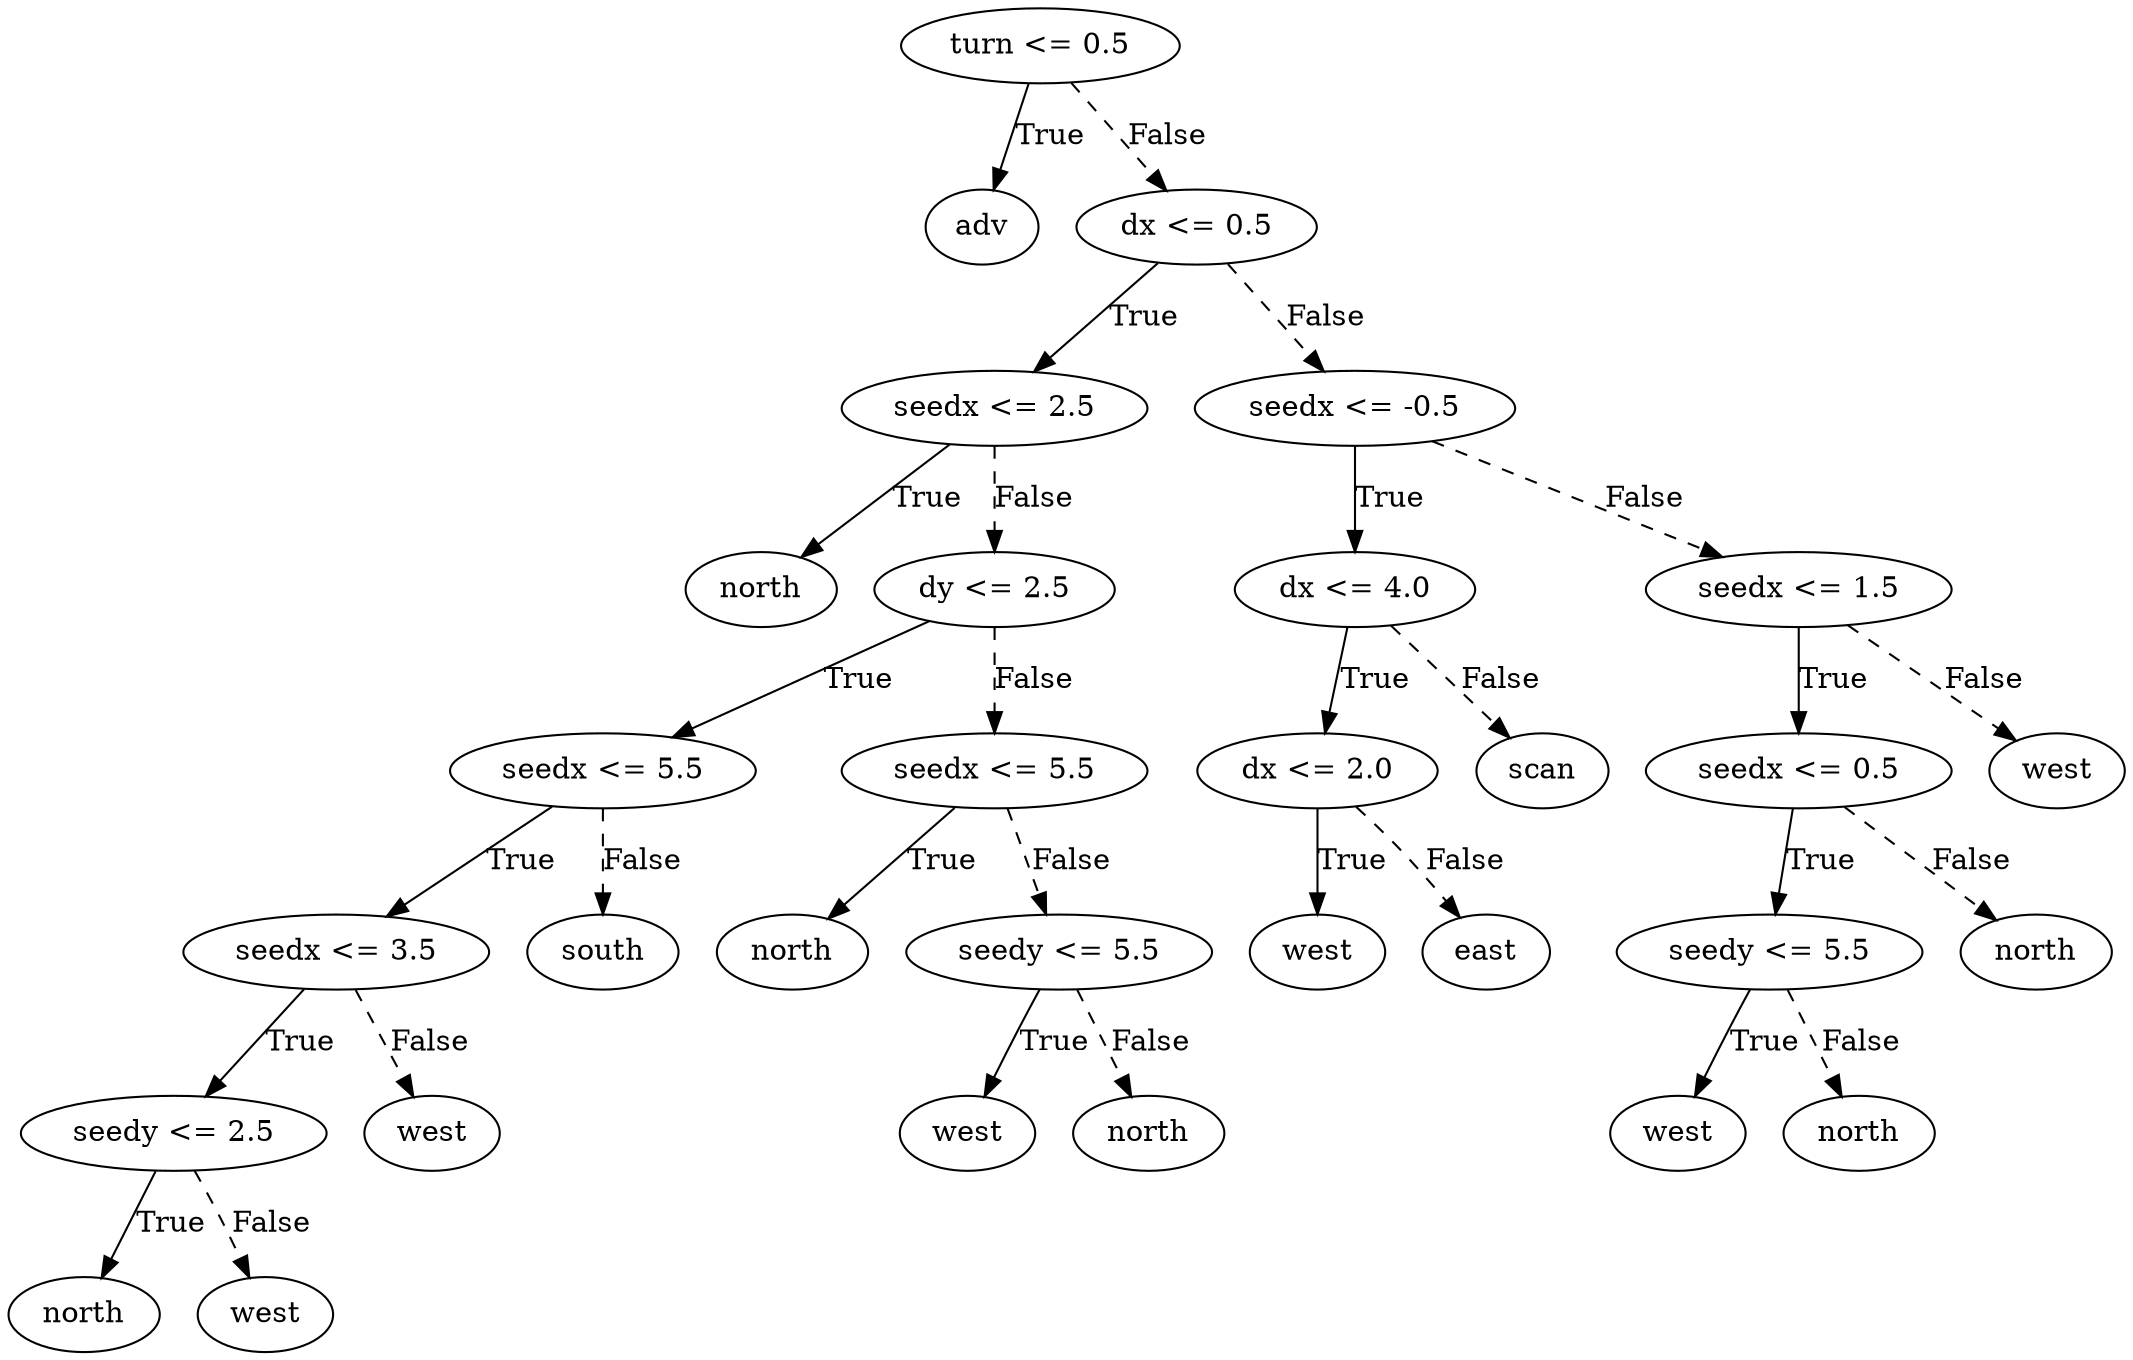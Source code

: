 digraph {
0 [label="turn <= 0.5"];
1 [label="adv"];
0 -> 1 [label="True"];
2 [label="dx <= 0.5"];
3 [label="seedx <= 2.5"];
4 [label="north"];
3 -> 4 [label="True"];
5 [label="dy <= 2.5"];
6 [label="seedx <= 5.5"];
7 [label="seedx <= 3.5"];
8 [label="seedy <= 2.5"];
9 [label="north"];
8 -> 9 [label="True"];
10 [label="west"];
8 -> 10 [style="dashed", label="False"];
7 -> 8 [label="True"];
11 [label="west"];
7 -> 11 [style="dashed", label="False"];
6 -> 7 [label="True"];
12 [label="south"];
6 -> 12 [style="dashed", label="False"];
5 -> 6 [label="True"];
13 [label="seedx <= 5.5"];
14 [label="north"];
13 -> 14 [label="True"];
15 [label="seedy <= 5.5"];
16 [label="west"];
15 -> 16 [label="True"];
17 [label="north"];
15 -> 17 [style="dashed", label="False"];
13 -> 15 [style="dashed", label="False"];
5 -> 13 [style="dashed", label="False"];
3 -> 5 [style="dashed", label="False"];
2 -> 3 [label="True"];
18 [label="seedx <= -0.5"];
19 [label="dx <= 4.0"];
20 [label="dx <= 2.0"];
21 [label="west"];
20 -> 21 [label="True"];
22 [label="east"];
20 -> 22 [style="dashed", label="False"];
19 -> 20 [label="True"];
23 [label="scan"];
19 -> 23 [style="dashed", label="False"];
18 -> 19 [label="True"];
24 [label="seedx <= 1.5"];
25 [label="seedx <= 0.5"];
26 [label="seedy <= 5.5"];
27 [label="west"];
26 -> 27 [label="True"];
28 [label="north"];
26 -> 28 [style="dashed", label="False"];
25 -> 26 [label="True"];
29 [label="north"];
25 -> 29 [style="dashed", label="False"];
24 -> 25 [label="True"];
30 [label="west"];
24 -> 30 [style="dashed", label="False"];
18 -> 24 [style="dashed", label="False"];
2 -> 18 [style="dashed", label="False"];
0 -> 2 [style="dashed", label="False"];

}